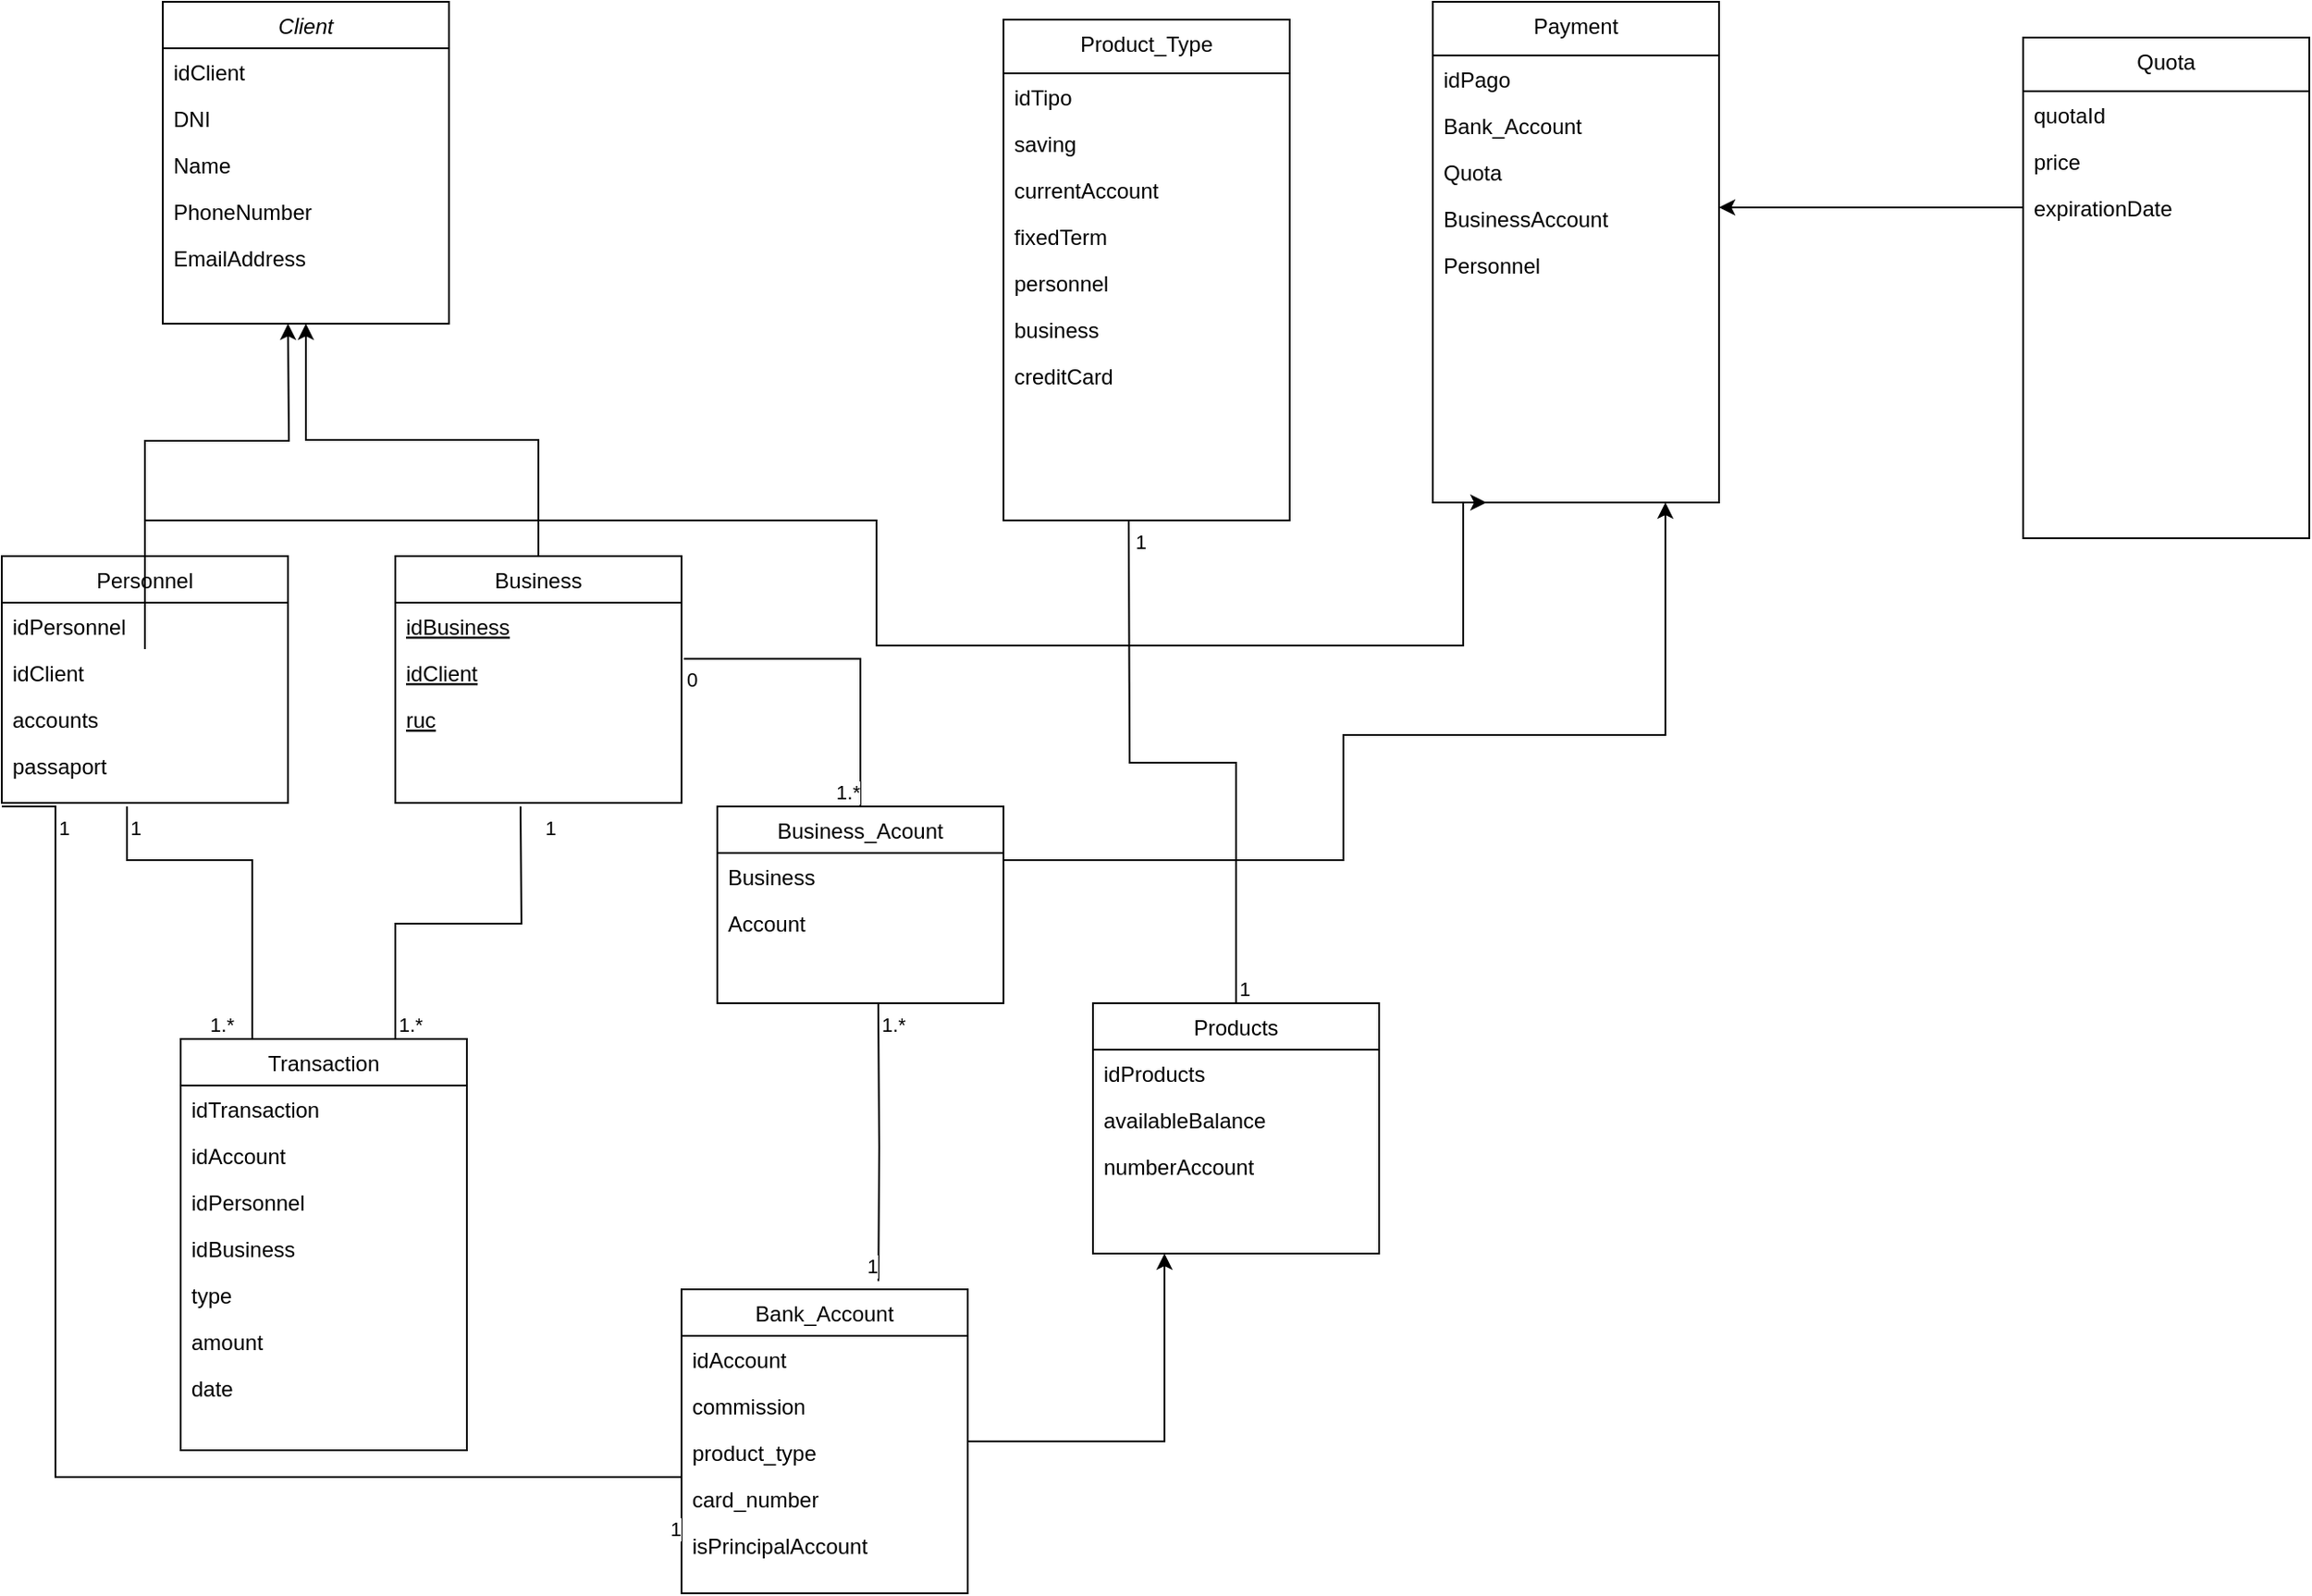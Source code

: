 <mxfile version="20.1.3" type="device"><diagram id="C5RBs43oDa-KdzZeNtuy" name="Page-1"><mxGraphModel dx="1038" dy="547" grid="1" gridSize="10" guides="1" tooltips="1" connect="1" arrows="1" fold="1" page="1" pageScale="1" pageWidth="827" pageHeight="1169" math="0" shadow="0"><root><mxCell id="WIyWlLk6GJQsqaUBKTNV-0"/><mxCell id="WIyWlLk6GJQsqaUBKTNV-1" parent="WIyWlLk6GJQsqaUBKTNV-0"/><mxCell id="zkfFHV4jXpPFQw0GAbJ--0" value="Client" style="swimlane;fontStyle=2;align=center;verticalAlign=top;childLayout=stackLayout;horizontal=1;startSize=26;horizontalStack=0;resizeParent=1;resizeLast=0;collapsible=1;marginBottom=0;rounded=0;shadow=0;strokeWidth=1;" parent="WIyWlLk6GJQsqaUBKTNV-1" vertex="1"><mxGeometry x="100" y="90" width="160" height="180" as="geometry"><mxRectangle x="230" y="140" width="160" height="26" as="alternateBounds"/></mxGeometry></mxCell><mxCell id="aUrNguy4Z_4V5JB6UmfQ-0" value="idClient" style="text;align=left;verticalAlign=top;spacingLeft=4;spacingRight=4;overflow=hidden;rotatable=0;points=[[0,0.5],[1,0.5]];portConstraint=eastwest;" parent="zkfFHV4jXpPFQw0GAbJ--0" vertex="1"><mxGeometry y="26" width="160" height="26" as="geometry"/></mxCell><mxCell id="aUrNguy4Z_4V5JB6UmfQ-2" value="DNI" style="text;align=left;verticalAlign=top;spacingLeft=4;spacingRight=4;overflow=hidden;rotatable=0;points=[[0,0.5],[1,0.5]];portConstraint=eastwest;" parent="zkfFHV4jXpPFQw0GAbJ--0" vertex="1"><mxGeometry y="52" width="160" height="26" as="geometry"/></mxCell><mxCell id="zkfFHV4jXpPFQw0GAbJ--1" value="Name" style="text;align=left;verticalAlign=top;spacingLeft=4;spacingRight=4;overflow=hidden;rotatable=0;points=[[0,0.5],[1,0.5]];portConstraint=eastwest;" parent="zkfFHV4jXpPFQw0GAbJ--0" vertex="1"><mxGeometry y="78" width="160" height="26" as="geometry"/></mxCell><mxCell id="zkfFHV4jXpPFQw0GAbJ--2" value="PhoneNumber" style="text;align=left;verticalAlign=top;spacingLeft=4;spacingRight=4;overflow=hidden;rotatable=0;points=[[0,0.5],[1,0.5]];portConstraint=eastwest;rounded=0;shadow=0;html=0;" parent="zkfFHV4jXpPFQw0GAbJ--0" vertex="1"><mxGeometry y="104" width="160" height="26" as="geometry"/></mxCell><mxCell id="zkfFHV4jXpPFQw0GAbJ--3" value="EmailAddress" style="text;align=left;verticalAlign=top;spacingLeft=4;spacingRight=4;overflow=hidden;rotatable=0;points=[[0,0.5],[1,0.5]];portConstraint=eastwest;rounded=0;shadow=0;html=0;" parent="zkfFHV4jXpPFQw0GAbJ--0" vertex="1"><mxGeometry y="130" width="160" height="26" as="geometry"/></mxCell><mxCell id="aUrNguy4Z_4V5JB6UmfQ-35" style="edgeStyle=orthogonalEdgeStyle;rounded=0;orthogonalLoop=1;jettySize=auto;html=1;" parent="WIyWlLk6GJQsqaUBKTNV-1" source="zkfFHV4jXpPFQw0GAbJ--6" edge="1"><mxGeometry relative="1" as="geometry"><mxPoint x="170" y="270" as="targetPoint"/></mxGeometry></mxCell><mxCell id="zkfFHV4jXpPFQw0GAbJ--6" value="Personnel" style="swimlane;fontStyle=0;align=center;verticalAlign=top;childLayout=stackLayout;horizontal=1;startSize=26;horizontalStack=0;resizeParent=1;resizeLast=0;collapsible=1;marginBottom=0;rounded=0;shadow=0;strokeWidth=1;" parent="WIyWlLk6GJQsqaUBKTNV-1" vertex="1"><mxGeometry x="10" y="400" width="160" height="138" as="geometry"><mxRectangle x="130" y="380" width="160" height="26" as="alternateBounds"/></mxGeometry></mxCell><mxCell id="aUrNguy4Z_4V5JB6UmfQ-12" value="idPersonnel" style="text;align=left;verticalAlign=top;spacingLeft=4;spacingRight=4;overflow=hidden;rotatable=0;points=[[0,0.5],[1,0.5]];portConstraint=eastwest;" parent="zkfFHV4jXpPFQw0GAbJ--6" vertex="1"><mxGeometry y="26" width="160" height="26" as="geometry"/></mxCell><mxCell id="aUrNguy4Z_4V5JB6UmfQ-33" value="idClient" style="text;align=left;verticalAlign=top;spacingLeft=4;spacingRight=4;overflow=hidden;rotatable=0;points=[[0,0.5],[1,0.5]];portConstraint=eastwest;" parent="zkfFHV4jXpPFQw0GAbJ--6" vertex="1"><mxGeometry y="52" width="160" height="26" as="geometry"/></mxCell><mxCell id="aUrNguy4Z_4V5JB6UmfQ-11" value="accounts&#10;" style="text;align=left;verticalAlign=top;spacingLeft=4;spacingRight=4;overflow=hidden;rotatable=0;points=[[0,0.5],[1,0.5]];portConstraint=eastwest;" parent="zkfFHV4jXpPFQw0GAbJ--6" vertex="1"><mxGeometry y="78" width="160" height="26" as="geometry"/></mxCell><mxCell id="BaSmcpL8wD6TAVIYgRbx-1" value="passaport" style="text;align=left;verticalAlign=top;spacingLeft=4;spacingRight=4;overflow=hidden;rotatable=0;points=[[0,0.5],[1,0.5]];portConstraint=eastwest;" parent="zkfFHV4jXpPFQw0GAbJ--6" vertex="1"><mxGeometry y="104" width="160" height="26" as="geometry"/></mxCell><mxCell id="aUrNguy4Z_4V5JB6UmfQ-87" style="edgeStyle=orthogonalEdgeStyle;rounded=0;orthogonalLoop=1;jettySize=auto;html=1;entryX=0.25;entryY=1;entryDx=0;entryDy=0;" parent="WIyWlLk6GJQsqaUBKTNV-1" source="zkfFHV4jXpPFQw0GAbJ--13" target="aUrNguy4Z_4V5JB6UmfQ-27" edge="1"><mxGeometry relative="1" as="geometry"/></mxCell><mxCell id="zkfFHV4jXpPFQw0GAbJ--13" value="Bank_Account" style="swimlane;fontStyle=0;align=center;verticalAlign=top;childLayout=stackLayout;horizontal=1;startSize=26;horizontalStack=0;resizeParent=1;resizeLast=0;collapsible=1;marginBottom=0;rounded=0;shadow=0;strokeWidth=1;" parent="WIyWlLk6GJQsqaUBKTNV-1" vertex="1"><mxGeometry x="390" y="810" width="160" height="170" as="geometry"><mxRectangle x="340" y="380" width="170" height="26" as="alternateBounds"/></mxGeometry></mxCell><mxCell id="zkfFHV4jXpPFQw0GAbJ--14" value="idAccount" style="text;align=left;verticalAlign=top;spacingLeft=4;spacingRight=4;overflow=hidden;rotatable=0;points=[[0,0.5],[1,0.5]];portConstraint=eastwest;" parent="zkfFHV4jXpPFQw0GAbJ--13" vertex="1"><mxGeometry y="26" width="160" height="26" as="geometry"/></mxCell><mxCell id="aUrNguy4Z_4V5JB6UmfQ-91" value="commission" style="text;align=left;verticalAlign=top;spacingLeft=4;spacingRight=4;overflow=hidden;rotatable=0;points=[[0,0.5],[1,0.5]];portConstraint=eastwest;" parent="zkfFHV4jXpPFQw0GAbJ--13" vertex="1"><mxGeometry y="52" width="160" height="26" as="geometry"/></mxCell><mxCell id="55Vgh5PtG3kQ1aL_Ivwa-3" value="product_type" style="text;align=left;verticalAlign=top;spacingLeft=4;spacingRight=4;overflow=hidden;rotatable=0;points=[[0,0.5],[1,0.5]];portConstraint=eastwest;" parent="zkfFHV4jXpPFQw0GAbJ--13" vertex="1"><mxGeometry y="78" width="160" height="26" as="geometry"/></mxCell><mxCell id="bpCB3x_d9fwRoJbjzpR7-64" value="card_number" style="text;align=left;verticalAlign=top;spacingLeft=4;spacingRight=4;overflow=hidden;rotatable=0;points=[[0,0.5],[1,0.5]];portConstraint=eastwest;" vertex="1" parent="zkfFHV4jXpPFQw0GAbJ--13"><mxGeometry y="104" width="160" height="26" as="geometry"/></mxCell><mxCell id="bpCB3x_d9fwRoJbjzpR7-66" value="isPrincipalAccount" style="text;align=left;verticalAlign=top;spacingLeft=4;spacingRight=4;overflow=hidden;rotatable=0;points=[[0,0.5],[1,0.5]];portConstraint=eastwest;" vertex="1" parent="zkfFHV4jXpPFQw0GAbJ--13"><mxGeometry y="130" width="160" height="26" as="geometry"/></mxCell><mxCell id="zkfFHV4jXpPFQw0GAbJ--17" value="Product_Type" style="swimlane;fontStyle=0;align=center;verticalAlign=top;childLayout=stackLayout;horizontal=1;startSize=30;horizontalStack=0;resizeParent=1;resizeLast=0;collapsible=1;marginBottom=0;rounded=0;shadow=0;strokeWidth=1;" parent="WIyWlLk6GJQsqaUBKTNV-1" vertex="1"><mxGeometry x="570" y="100" width="160" height="280" as="geometry"><mxRectangle x="550" y="140" width="160" height="26" as="alternateBounds"/></mxGeometry></mxCell><mxCell id="zkfFHV4jXpPFQw0GAbJ--18" value="idTipo" style="text;align=left;verticalAlign=top;spacingLeft=4;spacingRight=4;overflow=hidden;rotatable=0;points=[[0,0.5],[1,0.5]];portConstraint=eastwest;" parent="zkfFHV4jXpPFQw0GAbJ--17" vertex="1"><mxGeometry y="30" width="160" height="26" as="geometry"/></mxCell><mxCell id="zkfFHV4jXpPFQw0GAbJ--19" value="saving" style="text;align=left;verticalAlign=top;spacingLeft=4;spacingRight=4;overflow=hidden;rotatable=0;points=[[0,0.5],[1,0.5]];portConstraint=eastwest;rounded=0;shadow=0;html=0;" parent="zkfFHV4jXpPFQw0GAbJ--17" vertex="1"><mxGeometry y="56" width="160" height="26" as="geometry"/></mxCell><mxCell id="zkfFHV4jXpPFQw0GAbJ--20" value="currentAccount" style="text;align=left;verticalAlign=top;spacingLeft=4;spacingRight=4;overflow=hidden;rotatable=0;points=[[0,0.5],[1,0.5]];portConstraint=eastwest;rounded=0;shadow=0;html=0;" parent="zkfFHV4jXpPFQw0GAbJ--17" vertex="1"><mxGeometry y="82" width="160" height="26" as="geometry"/></mxCell><mxCell id="zkfFHV4jXpPFQw0GAbJ--21" value="fixedTerm" style="text;align=left;verticalAlign=top;spacingLeft=4;spacingRight=4;overflow=hidden;rotatable=0;points=[[0,0.5],[1,0.5]];portConstraint=eastwest;rounded=0;shadow=0;html=0;" parent="zkfFHV4jXpPFQw0GAbJ--17" vertex="1"><mxGeometry y="108" width="160" height="26" as="geometry"/></mxCell><mxCell id="zkfFHV4jXpPFQw0GAbJ--22" value="personnel" style="text;align=left;verticalAlign=top;spacingLeft=4;spacingRight=4;overflow=hidden;rotatable=0;points=[[0,0.5],[1,0.5]];portConstraint=eastwest;rounded=0;shadow=0;html=0;" parent="zkfFHV4jXpPFQw0GAbJ--17" vertex="1"><mxGeometry y="134" width="160" height="26" as="geometry"/></mxCell><mxCell id="aUrNguy4Z_4V5JB6UmfQ-94" value="business" style="text;align=left;verticalAlign=top;spacingLeft=4;spacingRight=4;overflow=hidden;rotatable=0;points=[[0,0.5],[1,0.5]];portConstraint=eastwest;rounded=0;shadow=0;html=0;" parent="zkfFHV4jXpPFQw0GAbJ--17" vertex="1"><mxGeometry y="160" width="160" height="26" as="geometry"/></mxCell><mxCell id="aUrNguy4Z_4V5JB6UmfQ-93" value="creditCard" style="text;align=left;verticalAlign=top;spacingLeft=4;spacingRight=4;overflow=hidden;rotatable=0;points=[[0,0.5],[1,0.5]];portConstraint=eastwest;rounded=0;shadow=0;html=0;" parent="zkfFHV4jXpPFQw0GAbJ--17" vertex="1"><mxGeometry y="186" width="160" height="26" as="geometry"/></mxCell><mxCell id="aUrNguy4Z_4V5JB6UmfQ-37" style="edgeStyle=orthogonalEdgeStyle;rounded=0;orthogonalLoop=1;jettySize=auto;html=1;entryX=0.5;entryY=1;entryDx=0;entryDy=0;" parent="WIyWlLk6GJQsqaUBKTNV-1" source="aUrNguy4Z_4V5JB6UmfQ-6" target="zkfFHV4jXpPFQw0GAbJ--0" edge="1"><mxGeometry relative="1" as="geometry"/></mxCell><mxCell id="aUrNguy4Z_4V5JB6UmfQ-6" value="Business" style="swimlane;fontStyle=0;align=center;verticalAlign=top;childLayout=stackLayout;horizontal=1;startSize=26;horizontalStack=0;resizeParent=1;resizeLast=0;collapsible=1;marginBottom=0;rounded=0;shadow=0;strokeWidth=1;" parent="WIyWlLk6GJQsqaUBKTNV-1" vertex="1"><mxGeometry x="230" y="400" width="160" height="138" as="geometry"><mxRectangle x="130" y="380" width="160" height="26" as="alternateBounds"/></mxGeometry></mxCell><mxCell id="aUrNguy4Z_4V5JB6UmfQ-13" value="idBusiness" style="text;align=left;verticalAlign=top;spacingLeft=4;spacingRight=4;overflow=hidden;rotatable=0;points=[[0,0.5],[1,0.5]];portConstraint=eastwest;fontStyle=4" parent="aUrNguy4Z_4V5JB6UmfQ-6" vertex="1"><mxGeometry y="26" width="160" height="26" as="geometry"/></mxCell><mxCell id="aUrNguy4Z_4V5JB6UmfQ-34" value="idClient" style="text;align=left;verticalAlign=top;spacingLeft=4;spacingRight=4;overflow=hidden;rotatable=0;points=[[0,0.5],[1,0.5]];portConstraint=eastwest;fontStyle=4" parent="aUrNguy4Z_4V5JB6UmfQ-6" vertex="1"><mxGeometry y="52" width="160" height="26" as="geometry"/></mxCell><mxCell id="aUrNguy4Z_4V5JB6UmfQ-9" value="ruc" style="text;align=left;verticalAlign=top;spacingLeft=4;spacingRight=4;overflow=hidden;rotatable=0;points=[[0,0.5],[1,0.5]];portConstraint=eastwest;fontStyle=4" parent="aUrNguy4Z_4V5JB6UmfQ-6" vertex="1"><mxGeometry y="78" width="160" height="26" as="geometry"/></mxCell><mxCell id="bpCB3x_d9fwRoJbjzpR7-13" style="edgeStyle=orthogonalEdgeStyle;rounded=0;orthogonalLoop=1;jettySize=auto;html=1;" edge="1" parent="WIyWlLk6GJQsqaUBKTNV-1" source="aUrNguy4Z_4V5JB6UmfQ-16"><mxGeometry relative="1" as="geometry"><mxPoint x="940" y="370" as="targetPoint"/><Array as="points"><mxPoint x="760" y="570"/><mxPoint x="760" y="500"/></Array></mxGeometry></mxCell><mxCell id="aUrNguy4Z_4V5JB6UmfQ-16" value="Business_Acount" style="swimlane;fontStyle=0;align=center;verticalAlign=top;childLayout=stackLayout;horizontal=1;startSize=26;horizontalStack=0;resizeParent=1;resizeLast=0;collapsible=1;marginBottom=0;rounded=0;shadow=0;strokeWidth=1;" parent="WIyWlLk6GJQsqaUBKTNV-1" vertex="1"><mxGeometry x="410" y="540" width="160" height="110" as="geometry"><mxRectangle x="340" y="380" width="170" height="26" as="alternateBounds"/></mxGeometry></mxCell><mxCell id="aUrNguy4Z_4V5JB6UmfQ-17" value="Business" style="text;align=left;verticalAlign=top;spacingLeft=4;spacingRight=4;overflow=hidden;rotatable=0;points=[[0,0.5],[1,0.5]];portConstraint=eastwest;" parent="aUrNguy4Z_4V5JB6UmfQ-16" vertex="1"><mxGeometry y="26" width="160" height="26" as="geometry"/></mxCell><mxCell id="aUrNguy4Z_4V5JB6UmfQ-21" value="Account" style="text;align=left;verticalAlign=top;spacingLeft=4;spacingRight=4;overflow=hidden;rotatable=0;points=[[0,0.5],[1,0.5]];portConstraint=eastwest;" parent="aUrNguy4Z_4V5JB6UmfQ-16" vertex="1"><mxGeometry y="52" width="160" height="26" as="geometry"/></mxCell><mxCell id="aUrNguy4Z_4V5JB6UmfQ-23" value="Transaction" style="swimlane;fontStyle=0;align=center;verticalAlign=top;childLayout=stackLayout;horizontal=1;startSize=26;horizontalStack=0;resizeParent=1;resizeLast=0;collapsible=1;marginBottom=0;rounded=0;shadow=0;strokeWidth=1;" parent="WIyWlLk6GJQsqaUBKTNV-1" vertex="1"><mxGeometry x="110" y="670" width="160" height="230" as="geometry"><mxRectangle x="340" y="380" width="170" height="26" as="alternateBounds"/></mxGeometry></mxCell><mxCell id="aUrNguy4Z_4V5JB6UmfQ-24" value="idTransaction" style="text;align=left;verticalAlign=top;spacingLeft=4;spacingRight=4;overflow=hidden;rotatable=0;points=[[0,0.5],[1,0.5]];portConstraint=eastwest;" parent="aUrNguy4Z_4V5JB6UmfQ-23" vertex="1"><mxGeometry y="26" width="160" height="26" as="geometry"/></mxCell><mxCell id="E4Vu0onIfcyQa69a2CJa-0" value="idAccount" style="text;align=left;verticalAlign=top;spacingLeft=4;spacingRight=4;overflow=hidden;rotatable=0;points=[[0,0.5],[1,0.5]];portConstraint=eastwest;" parent="aUrNguy4Z_4V5JB6UmfQ-23" vertex="1"><mxGeometry y="52" width="160" height="26" as="geometry"/></mxCell><mxCell id="BaSmcpL8wD6TAVIYgRbx-3" value="idPersonnel" style="text;align=left;verticalAlign=top;spacingLeft=4;spacingRight=4;overflow=hidden;rotatable=0;points=[[0,0.5],[1,0.5]];portConstraint=eastwest;" parent="aUrNguy4Z_4V5JB6UmfQ-23" vertex="1"><mxGeometry y="78" width="160" height="26" as="geometry"/></mxCell><mxCell id="BaSmcpL8wD6TAVIYgRbx-2" value="idBusiness" style="text;align=left;verticalAlign=top;spacingLeft=4;spacingRight=4;overflow=hidden;rotatable=0;points=[[0,0.5],[1,0.5]];portConstraint=eastwest;" parent="aUrNguy4Z_4V5JB6UmfQ-23" vertex="1"><mxGeometry y="104" width="160" height="26" as="geometry"/></mxCell><mxCell id="BaSmcpL8wD6TAVIYgRbx-4" value="type" style="text;align=left;verticalAlign=top;spacingLeft=4;spacingRight=4;overflow=hidden;rotatable=0;points=[[0,0.5],[1,0.5]];portConstraint=eastwest;" parent="aUrNguy4Z_4V5JB6UmfQ-23" vertex="1"><mxGeometry y="130" width="160" height="26" as="geometry"/></mxCell><mxCell id="BaSmcpL8wD6TAVIYgRbx-5" value="amount" style="text;align=left;verticalAlign=top;spacingLeft=4;spacingRight=4;overflow=hidden;rotatable=0;points=[[0,0.5],[1,0.5]];portConstraint=eastwest;" parent="aUrNguy4Z_4V5JB6UmfQ-23" vertex="1"><mxGeometry y="156" width="160" height="26" as="geometry"/></mxCell><mxCell id="BaSmcpL8wD6TAVIYgRbx-6" value="date" style="text;align=left;verticalAlign=top;spacingLeft=4;spacingRight=4;overflow=hidden;rotatable=0;points=[[0,0.5],[1,0.5]];portConstraint=eastwest;" parent="aUrNguy4Z_4V5JB6UmfQ-23" vertex="1"><mxGeometry y="182" width="160" height="26" as="geometry"/></mxCell><mxCell id="aUrNguy4Z_4V5JB6UmfQ-27" value="Products" style="swimlane;fontStyle=0;align=center;verticalAlign=top;childLayout=stackLayout;horizontal=1;startSize=26;horizontalStack=0;resizeParent=1;resizeLast=0;collapsible=1;marginBottom=0;rounded=0;shadow=0;strokeWidth=1;" parent="WIyWlLk6GJQsqaUBKTNV-1" vertex="1"><mxGeometry x="620" y="650" width="160" height="140" as="geometry"><mxRectangle x="340" y="380" width="170" height="26" as="alternateBounds"/></mxGeometry></mxCell><mxCell id="aUrNguy4Z_4V5JB6UmfQ-28" value="idProducts" style="text;align=left;verticalAlign=top;spacingLeft=4;spacingRight=4;overflow=hidden;rotatable=0;points=[[0,0.5],[1,0.5]];portConstraint=eastwest;" parent="aUrNguy4Z_4V5JB6UmfQ-27" vertex="1"><mxGeometry y="26" width="160" height="26" as="geometry"/></mxCell><mxCell id="aUrNguy4Z_4V5JB6UmfQ-29" value="availableBalance" style="text;align=left;verticalAlign=top;spacingLeft=4;spacingRight=4;overflow=hidden;rotatable=0;points=[[0,0.5],[1,0.5]];portConstraint=eastwest;" parent="aUrNguy4Z_4V5JB6UmfQ-27" vertex="1"><mxGeometry y="52" width="160" height="26" as="geometry"/></mxCell><mxCell id="aUrNguy4Z_4V5JB6UmfQ-90" value="numberAccount" style="text;align=left;verticalAlign=top;spacingLeft=4;spacingRight=4;overflow=hidden;rotatable=0;points=[[0,0.5],[1,0.5]];portConstraint=eastwest;" parent="aUrNguy4Z_4V5JB6UmfQ-27" vertex="1"><mxGeometry y="78" width="160" height="26" as="geometry"/></mxCell><mxCell id="aUrNguy4Z_4V5JB6UmfQ-57" value="" style="endArrow=none;html=1;edgeStyle=orthogonalEdgeStyle;rounded=0;exitX=1.008;exitY=0.208;exitDx=0;exitDy=0;exitPerimeter=0;" parent="WIyWlLk6GJQsqaUBKTNV-1" source="aUrNguy4Z_4V5JB6UmfQ-34" target="aUrNguy4Z_4V5JB6UmfQ-16" edge="1"><mxGeometry relative="1" as="geometry"><mxPoint x="320" y="540" as="sourcePoint"/><mxPoint x="420" y="540" as="targetPoint"/></mxGeometry></mxCell><mxCell id="aUrNguy4Z_4V5JB6UmfQ-58" value="0" style="edgeLabel;resizable=0;html=1;align=left;verticalAlign=bottom;" parent="aUrNguy4Z_4V5JB6UmfQ-57" connectable="0" vertex="1"><mxGeometry x="-1" relative="1" as="geometry"><mxPoint y="20" as="offset"/></mxGeometry></mxCell><mxCell id="aUrNguy4Z_4V5JB6UmfQ-59" value="1.*" style="edgeLabel;resizable=0;html=1;align=right;verticalAlign=bottom;" parent="aUrNguy4Z_4V5JB6UmfQ-57" connectable="0" vertex="1"><mxGeometry x="1" relative="1" as="geometry"/></mxCell><mxCell id="aUrNguy4Z_4V5JB6UmfQ-63" value="" style="endArrow=none;html=1;edgeStyle=orthogonalEdgeStyle;rounded=0;" parent="WIyWlLk6GJQsqaUBKTNV-1" source="aUrNguy4Z_4V5JB6UmfQ-27" edge="1"><mxGeometry relative="1" as="geometry"><mxPoint x="710" y="640" as="sourcePoint"/><mxPoint x="640" y="380" as="targetPoint"/></mxGeometry></mxCell><mxCell id="aUrNguy4Z_4V5JB6UmfQ-64" value="1" style="edgeLabel;resizable=0;html=1;align=left;verticalAlign=bottom;" parent="aUrNguy4Z_4V5JB6UmfQ-63" connectable="0" vertex="1"><mxGeometry x="-1" relative="1" as="geometry"/></mxCell><mxCell id="aUrNguy4Z_4V5JB6UmfQ-65" value="1" style="edgeLabel;resizable=0;html=1;align=right;verticalAlign=bottom;" parent="aUrNguy4Z_4V5JB6UmfQ-63" connectable="0" vertex="1"><mxGeometry x="1" relative="1" as="geometry"><mxPoint x="10" y="20" as="offset"/></mxGeometry></mxCell><mxCell id="aUrNguy4Z_4V5JB6UmfQ-66" value="" style="endArrow=none;html=1;edgeStyle=orthogonalEdgeStyle;rounded=0;" parent="WIyWlLk6GJQsqaUBKTNV-1" edge="1"><mxGeometry relative="1" as="geometry"><mxPoint x="80" y="540" as="sourcePoint"/><mxPoint x="150" y="670" as="targetPoint"/><Array as="points"><mxPoint x="80" y="570"/><mxPoint x="150" y="570"/></Array></mxGeometry></mxCell><mxCell id="aUrNguy4Z_4V5JB6UmfQ-67" value="1" style="edgeLabel;resizable=0;html=1;align=left;verticalAlign=bottom;" parent="aUrNguy4Z_4V5JB6UmfQ-66" connectable="0" vertex="1"><mxGeometry x="-1" relative="1" as="geometry"><mxPoint y="20" as="offset"/></mxGeometry></mxCell><mxCell id="aUrNguy4Z_4V5JB6UmfQ-68" value="1.*" style="edgeLabel;resizable=0;html=1;align=right;verticalAlign=bottom;" parent="aUrNguy4Z_4V5JB6UmfQ-66" connectable="0" vertex="1"><mxGeometry x="1" relative="1" as="geometry"><mxPoint x="-10" as="offset"/></mxGeometry></mxCell><mxCell id="aUrNguy4Z_4V5JB6UmfQ-69" value="" style="endArrow=none;html=1;edgeStyle=orthogonalEdgeStyle;rounded=0;exitX=0.75;exitY=0;exitDx=0;exitDy=0;" parent="WIyWlLk6GJQsqaUBKTNV-1" source="aUrNguy4Z_4V5JB6UmfQ-23" edge="1"><mxGeometry relative="1" as="geometry"><mxPoint x="230" y="660" as="sourcePoint"/><mxPoint x="300" y="540" as="targetPoint"/></mxGeometry></mxCell><mxCell id="aUrNguy4Z_4V5JB6UmfQ-70" value="1.*" style="edgeLabel;resizable=0;html=1;align=left;verticalAlign=bottom;" parent="aUrNguy4Z_4V5JB6UmfQ-69" connectable="0" vertex="1"><mxGeometry x="-1" relative="1" as="geometry"/></mxCell><mxCell id="aUrNguy4Z_4V5JB6UmfQ-71" value="1" style="edgeLabel;resizable=0;html=1;align=right;verticalAlign=bottom;" parent="aUrNguy4Z_4V5JB6UmfQ-69" connectable="0" vertex="1"><mxGeometry x="1" relative="1" as="geometry"><mxPoint x="20" y="20" as="offset"/></mxGeometry></mxCell><mxCell id="aUrNguy4Z_4V5JB6UmfQ-72" value="" style="endArrow=none;html=1;edgeStyle=orthogonalEdgeStyle;rounded=0;entryX=0.688;entryY=-0.027;entryDx=0;entryDy=0;entryPerimeter=0;" parent="WIyWlLk6GJQsqaUBKTNV-1" target="zkfFHV4jXpPFQw0GAbJ--13" edge="1"><mxGeometry relative="1" as="geometry"><mxPoint x="500" y="650" as="sourcePoint"/><mxPoint x="610" y="790" as="targetPoint"/></mxGeometry></mxCell><mxCell id="aUrNguy4Z_4V5JB6UmfQ-73" value="1.*" style="edgeLabel;resizable=0;html=1;align=left;verticalAlign=bottom;" parent="aUrNguy4Z_4V5JB6UmfQ-72" connectable="0" vertex="1"><mxGeometry x="-1" relative="1" as="geometry"><mxPoint y="20" as="offset"/></mxGeometry></mxCell><mxCell id="aUrNguy4Z_4V5JB6UmfQ-74" value="1" style="edgeLabel;resizable=0;html=1;align=right;verticalAlign=bottom;" parent="aUrNguy4Z_4V5JB6UmfQ-72" connectable="0" vertex="1"><mxGeometry x="1" relative="1" as="geometry"/></mxCell><mxCell id="aUrNguy4Z_4V5JB6UmfQ-78" value="" style="endArrow=none;html=1;edgeStyle=orthogonalEdgeStyle;rounded=0;entryX=0;entryY=0.75;entryDx=0;entryDy=0;" parent="WIyWlLk6GJQsqaUBKTNV-1" target="zkfFHV4jXpPFQw0GAbJ--13" edge="1"><mxGeometry relative="1" as="geometry"><mxPoint x="10" y="540" as="sourcePoint"/><mxPoint x="50" y="960" as="targetPoint"/><Array as="points"><mxPoint x="40" y="540"/><mxPoint x="40" y="915"/></Array></mxGeometry></mxCell><mxCell id="aUrNguy4Z_4V5JB6UmfQ-79" value="1" style="edgeLabel;resizable=0;html=1;align=left;verticalAlign=bottom;" parent="aUrNguy4Z_4V5JB6UmfQ-78" connectable="0" vertex="1"><mxGeometry x="-1" relative="1" as="geometry"><mxPoint x="30" y="20" as="offset"/></mxGeometry></mxCell><mxCell id="aUrNguy4Z_4V5JB6UmfQ-80" value="1" style="edgeLabel;resizable=0;html=1;align=right;verticalAlign=bottom;" parent="aUrNguy4Z_4V5JB6UmfQ-78" connectable="0" vertex="1"><mxGeometry x="1" relative="1" as="geometry"><mxPoint y="15" as="offset"/></mxGeometry></mxCell><mxCell id="bpCB3x_d9fwRoJbjzpR7-15" style="edgeStyle=orthogonalEdgeStyle;rounded=0;orthogonalLoop=1;jettySize=auto;html=1;" edge="1" parent="WIyWlLk6GJQsqaUBKTNV-1" source="aUrNguy4Z_4V5JB6UmfQ-33"><mxGeometry relative="1" as="geometry"><mxPoint x="840" y="370" as="targetPoint"/><Array as="points"><mxPoint x="90" y="380"/><mxPoint x="499" y="380"/><mxPoint x="499" y="450"/><mxPoint x="827" y="450"/></Array></mxGeometry></mxCell><mxCell id="bpCB3x_d9fwRoJbjzpR7-43" value="Payment" style="swimlane;fontStyle=0;align=center;verticalAlign=top;childLayout=stackLayout;horizontal=1;startSize=30;horizontalStack=0;resizeParent=1;resizeLast=0;collapsible=1;marginBottom=0;rounded=0;shadow=0;strokeWidth=1;" vertex="1" parent="WIyWlLk6GJQsqaUBKTNV-1"><mxGeometry x="810" y="90" width="160" height="280" as="geometry"><mxRectangle x="550" y="140" width="160" height="26" as="alternateBounds"/></mxGeometry></mxCell><mxCell id="bpCB3x_d9fwRoJbjzpR7-51" value="idPago" style="text;align=left;verticalAlign=top;spacingLeft=4;spacingRight=4;overflow=hidden;rotatable=0;points=[[0,0.5],[1,0.5]];portConstraint=eastwest;" vertex="1" parent="bpCB3x_d9fwRoJbjzpR7-43"><mxGeometry y="30" width="160" height="26" as="geometry"/></mxCell><mxCell id="bpCB3x_d9fwRoJbjzpR7-52" value="Bank_Account" style="text;align=left;verticalAlign=top;spacingLeft=4;spacingRight=4;overflow=hidden;rotatable=0;points=[[0,0.5],[1,0.5]];portConstraint=eastwest;" vertex="1" parent="bpCB3x_d9fwRoJbjzpR7-43"><mxGeometry y="56" width="160" height="26" as="geometry"/></mxCell><mxCell id="bpCB3x_d9fwRoJbjzpR7-60" value="Quota" style="text;align=left;verticalAlign=top;spacingLeft=4;spacingRight=4;overflow=hidden;rotatable=0;points=[[0,0.5],[1,0.5]];portConstraint=eastwest;" vertex="1" parent="bpCB3x_d9fwRoJbjzpR7-43"><mxGeometry y="82" width="160" height="26" as="geometry"/></mxCell><mxCell id="bpCB3x_d9fwRoJbjzpR7-61" value="BusinessAccount" style="text;align=left;verticalAlign=top;spacingLeft=4;spacingRight=4;overflow=hidden;rotatable=0;points=[[0,0.5],[1,0.5]];portConstraint=eastwest;" vertex="1" parent="bpCB3x_d9fwRoJbjzpR7-43"><mxGeometry y="108" width="160" height="26" as="geometry"/></mxCell><mxCell id="bpCB3x_d9fwRoJbjzpR7-62" value="Personnel" style="text;align=left;verticalAlign=top;spacingLeft=4;spacingRight=4;overflow=hidden;rotatable=0;points=[[0,0.5],[1,0.5]];portConstraint=eastwest;" vertex="1" parent="bpCB3x_d9fwRoJbjzpR7-43"><mxGeometry y="134" width="160" height="26" as="geometry"/></mxCell><mxCell id="bpCB3x_d9fwRoJbjzpR7-53" value="Quota" style="swimlane;fontStyle=0;align=center;verticalAlign=top;childLayout=stackLayout;horizontal=1;startSize=30;horizontalStack=0;resizeParent=1;resizeLast=0;collapsible=1;marginBottom=0;rounded=0;shadow=0;strokeWidth=1;" vertex="1" parent="WIyWlLk6GJQsqaUBKTNV-1"><mxGeometry x="1140" y="110" width="160" height="280" as="geometry"><mxRectangle x="550" y="140" width="160" height="26" as="alternateBounds"/></mxGeometry></mxCell><mxCell id="bpCB3x_d9fwRoJbjzpR7-55" value="quotaId" style="text;align=left;verticalAlign=top;spacingLeft=4;spacingRight=4;overflow=hidden;rotatable=0;points=[[0,0.5],[1,0.5]];portConstraint=eastwest;" vertex="1" parent="bpCB3x_d9fwRoJbjzpR7-53"><mxGeometry y="30" width="160" height="26" as="geometry"/></mxCell><mxCell id="bpCB3x_d9fwRoJbjzpR7-56" value="price" style="text;align=left;verticalAlign=top;spacingLeft=4;spacingRight=4;overflow=hidden;rotatable=0;points=[[0,0.5],[1,0.5]];portConstraint=eastwest;" vertex="1" parent="bpCB3x_d9fwRoJbjzpR7-53"><mxGeometry y="56" width="160" height="26" as="geometry"/></mxCell><mxCell id="bpCB3x_d9fwRoJbjzpR7-57" value="expirationDate" style="text;align=left;verticalAlign=top;spacingLeft=4;spacingRight=4;overflow=hidden;rotatable=0;points=[[0,0.5],[1,0.5]];portConstraint=eastwest;" vertex="1" parent="bpCB3x_d9fwRoJbjzpR7-53"><mxGeometry y="82" width="160" height="26" as="geometry"/></mxCell><mxCell id="bpCB3x_d9fwRoJbjzpR7-59" style="edgeStyle=orthogonalEdgeStyle;rounded=0;orthogonalLoop=1;jettySize=auto;html=1;exitX=0;exitY=0.5;exitDx=0;exitDy=0;" edge="1" parent="WIyWlLk6GJQsqaUBKTNV-1" source="bpCB3x_d9fwRoJbjzpR7-57"><mxGeometry relative="1" as="geometry"><mxPoint x="970" y="205" as="targetPoint"/></mxGeometry></mxCell></root></mxGraphModel></diagram></mxfile>